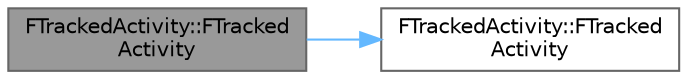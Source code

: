 digraph "FTrackedActivity::FTrackedActivity"
{
 // INTERACTIVE_SVG=YES
 // LATEX_PDF_SIZE
  bgcolor="transparent";
  edge [fontname=Helvetica,fontsize=10,labelfontname=Helvetica,labelfontsize=10];
  node [fontname=Helvetica,fontsize=10,shape=box,height=0.2,width=0.4];
  rankdir="LR";
  Node1 [id="Node000001",label="FTrackedActivity::FTracked\lActivity",height=0.2,width=0.4,color="gray40", fillcolor="grey60", style="filled", fontcolor="black",tooltip=" "];
  Node1 -> Node2 [id="edge1_Node000001_Node000002",color="steelblue1",style="solid",tooltip=" "];
  Node2 [id="Node000002",label="FTrackedActivity::FTracked\lActivity",height=0.2,width=0.4,color="grey40", fillcolor="white", style="filled",URL="$db/db4/classFTrackedActivity.html#adf77bdc62054ef4549c3073913ef6004",tooltip="Ctor."];
}
